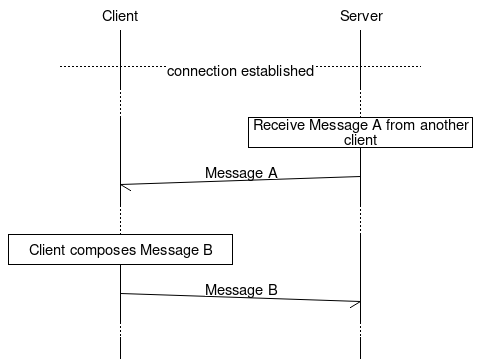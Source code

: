 # websocket client/server example
msc {
    arcgradient = 8, hscale = "0.8";

    a [label="Client"],b [label="Server"];

    |||;
    --- [label="connection established"];
    ...;
    b box b [label="Receive Message A from another client"];
    b->a [label="Message A"];
    ...;
    a box a [label="Client composes Message B"];
    a->b [label="Message B"];
    ...;
}